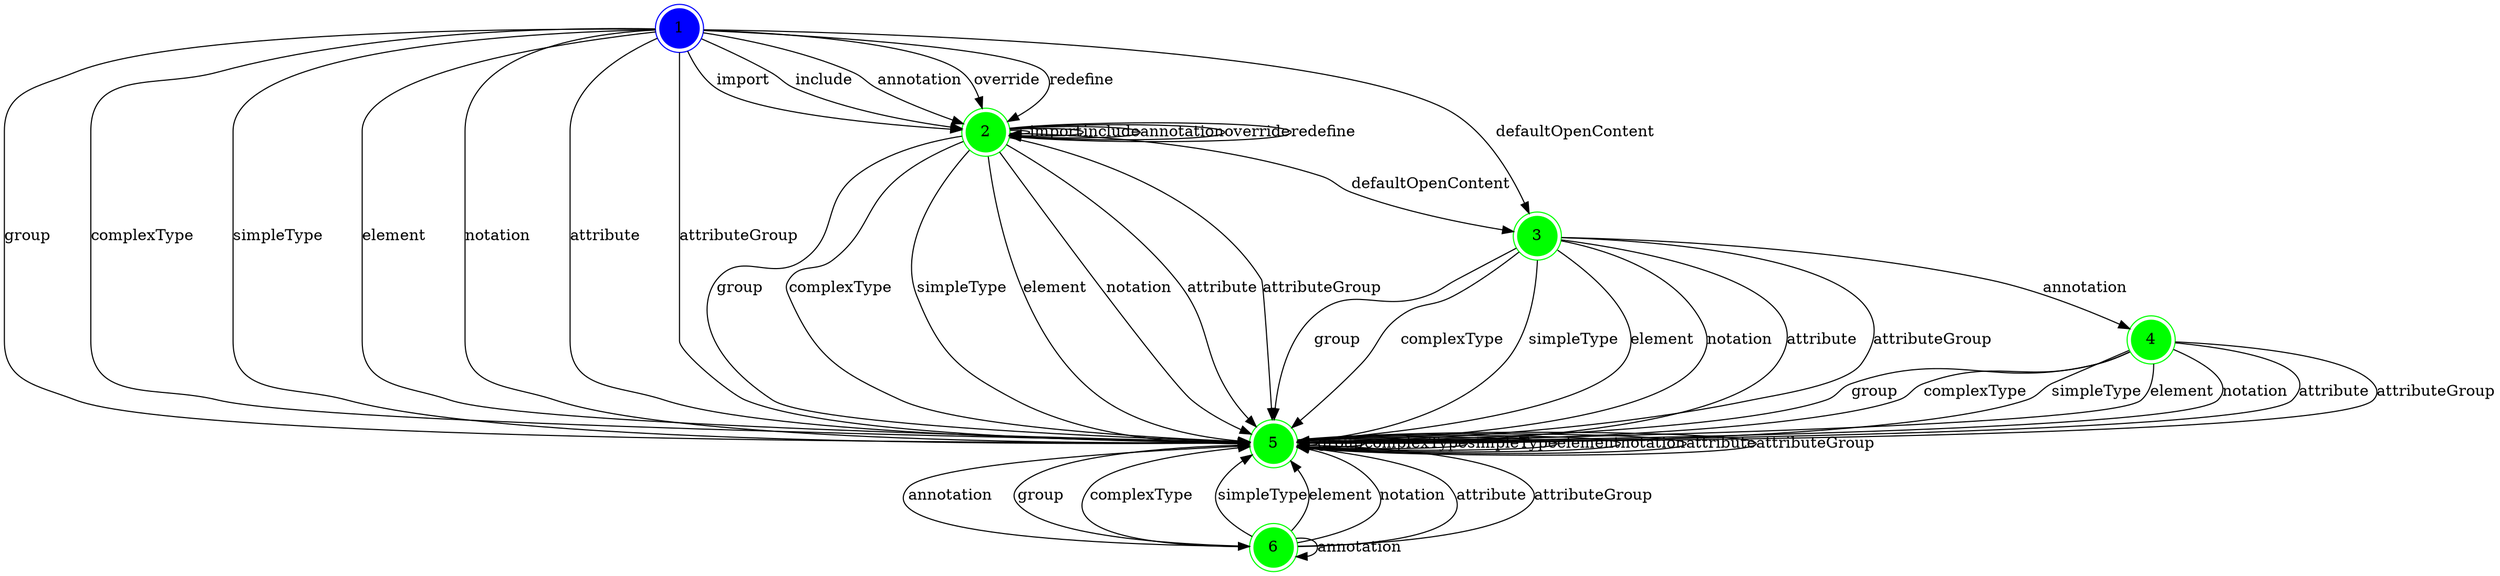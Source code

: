 digraph Schema {
  mindist = 2.0
  1 -> 5 [label="group"]
  1 -> 5 [label="complexType"]
  1 -> 2 [label="import"]
  1 -> 2 [label="include"]
  1 -> 2 [label="annotation"]
  1 -> 3 [label="defaultOpenContent"]
  1 -> 5 [label="simpleType"]
  1 -> 5 [label="element"]
  1 -> 5 [label="notation"]
  1 -> 2 [label="override"]
  1 -> 5 [label="attribute"]
  1 -> 5 [label="attributeGroup"]
  1 -> 2 [label="redefine"]
  2 -> 5 [label="group"]
  2 -> 5 [label="complexType"]
  2 -> 2 [label="import"]
  2 -> 2 [label="include"]
  2 -> 2 [label="annotation"]
  2 -> 3 [label="defaultOpenContent"]
  2 -> 5 [label="simpleType"]
  2 -> 5 [label="element"]
  2 -> 5 [label="notation"]
  2 -> 2 [label="override"]
  2 -> 5 [label="attribute"]
  2 -> 5 [label="attributeGroup"]
  2 -> 2 [label="redefine"]
  3 -> 5 [label="group"]
  3 -> 5 [label="complexType"]
  3 -> 4 [label="annotation"]
  3 -> 5 [label="simpleType"]
  3 -> 5 [label="element"]
  3 -> 5 [label="notation"]
  3 -> 5 [label="attribute"]
  3 -> 5 [label="attributeGroup"]
  4 -> 5 [label="group"]
  4 -> 5 [label="complexType"]
  4 -> 5 [label="simpleType"]
  4 -> 5 [label="element"]
  4 -> 5 [label="notation"]
  4 -> 5 [label="attribute"]
  4 -> 5 [label="attributeGroup"]
  5 -> 5 [label="group"]
  5 -> 5 [label="complexType"]
  5 -> 6 [label="annotation"]
  5 -> 5 [label="simpleType"]
  5 -> 5 [label="element"]
  5 -> 5 [label="notation"]
  5 -> 5 [label="attribute"]
  5 -> 5 [label="attributeGroup"]
  6 -> 5 [label="group"]
  6 -> 5 [label="complexType"]
  6 -> 6 [label="annotation"]
  6 -> 5 [label="simpleType"]
  6 -> 5 [label="element"]
  6 -> 5 [label="notation"]
  6 -> 5 [label="attribute"]
  6 -> 5 [label="attributeGroup"]
  1 [shape=doublecircle, style=filled, color=blue]
  2 [shape=doublecircle, style=filled, color=green]
  3 [shape=doublecircle, style=filled, color=green]
  4 [shape=doublecircle, style=filled, color=green]
  5 [shape=doublecircle, style=filled, color=green]
  6 [shape=doublecircle, style=filled, color=green]
}
